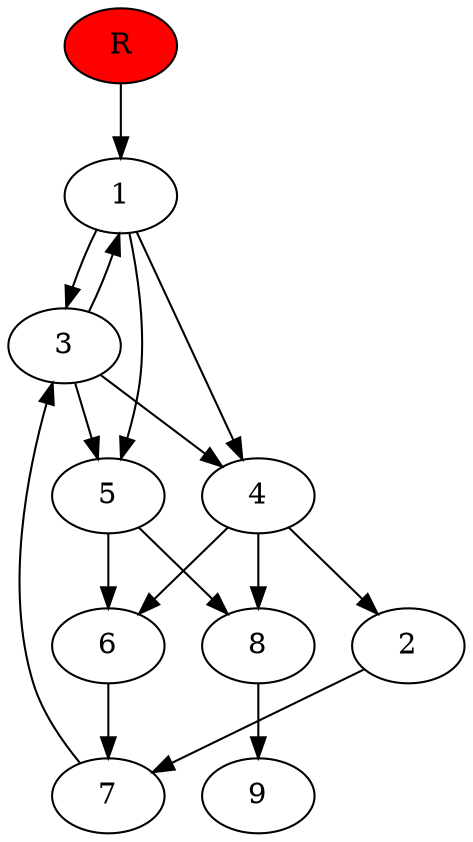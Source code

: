 digraph prb68666 {
	1
	2
	3
	4
	5
	6
	7
	8
	R [fillcolor="#ff0000" style=filled]
	1 -> 3
	1 -> 4
	1 -> 5
	2 -> 7
	3 -> 1
	3 -> 4
	3 -> 5
	4 -> 2
	4 -> 6
	4 -> 8
	5 -> 6
	5 -> 8
	6 -> 7
	7 -> 3
	8 -> 9
	R -> 1
}

